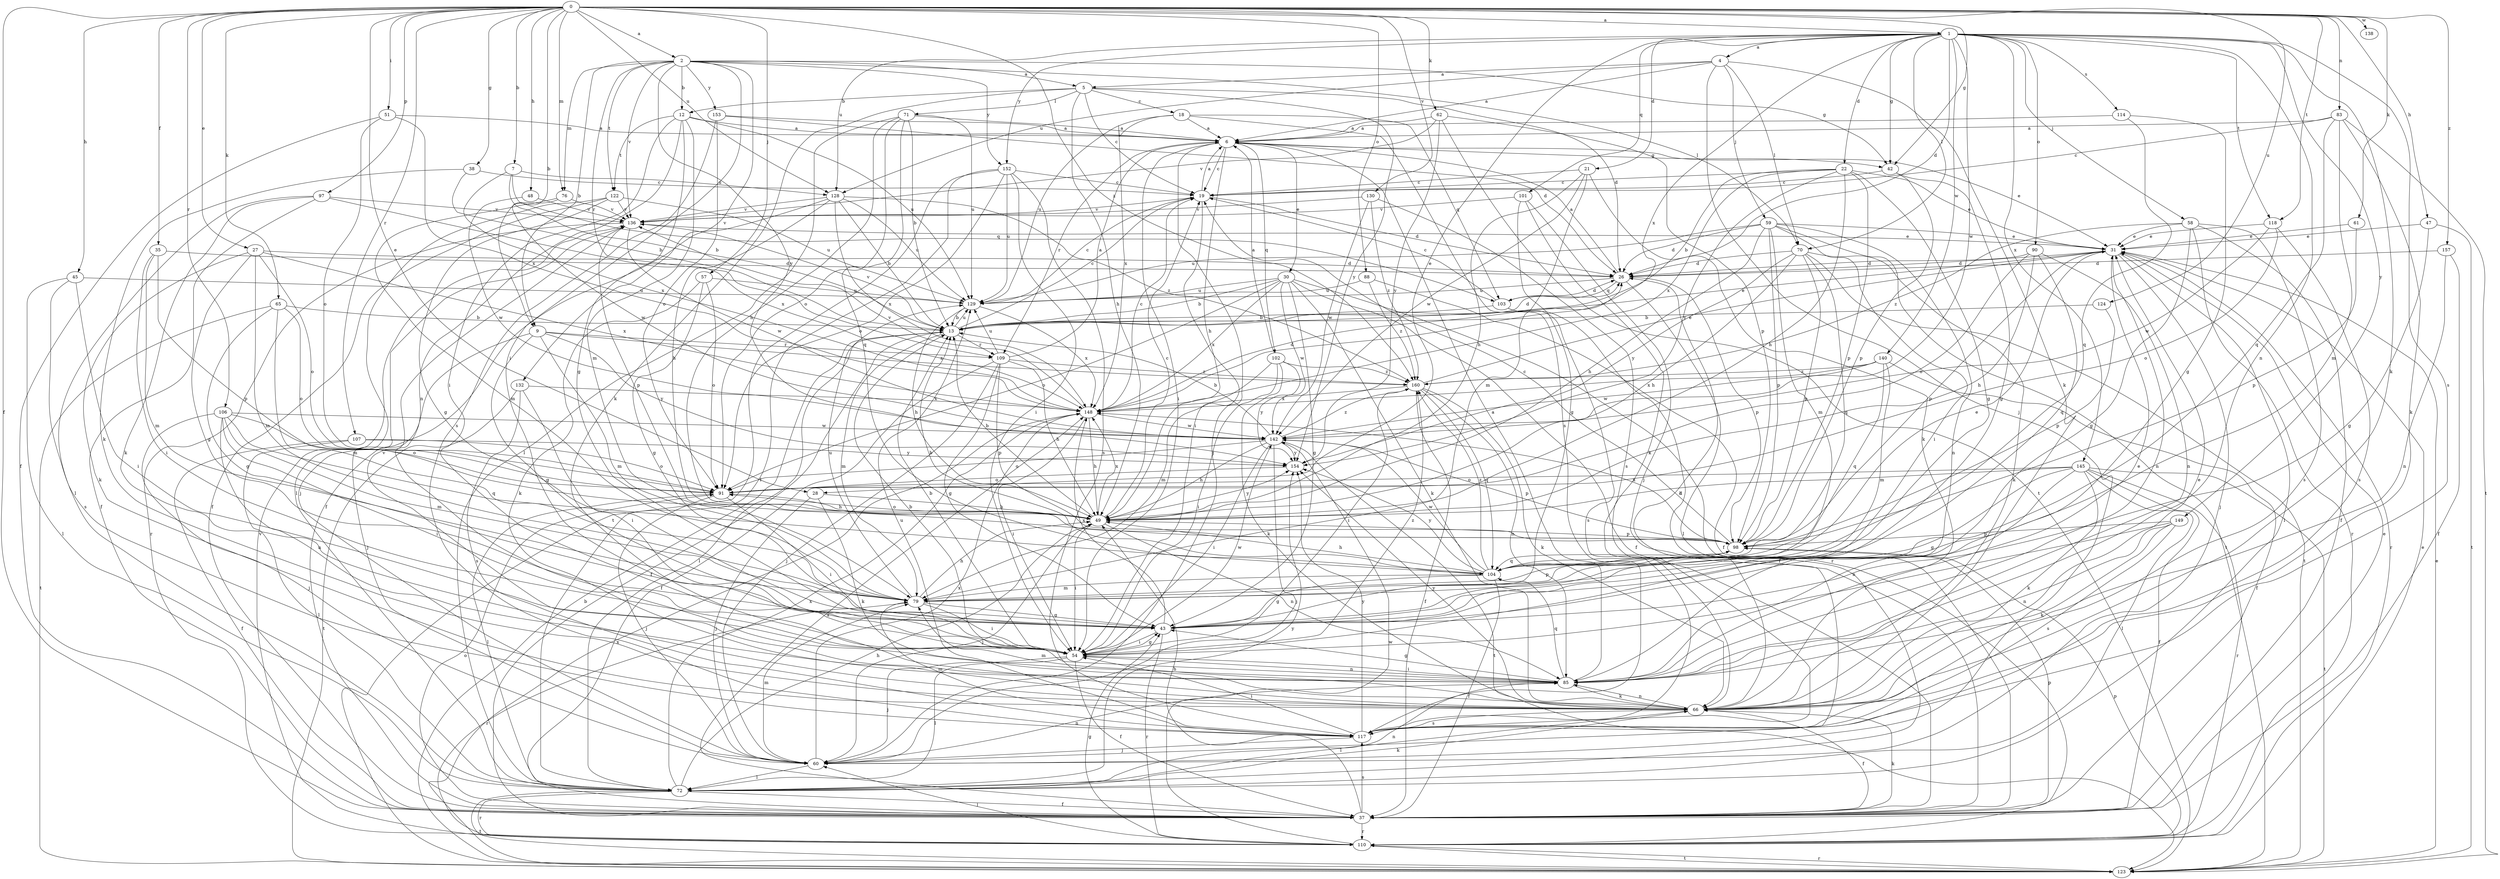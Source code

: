 strict digraph  {
0;
1;
2;
4;
5;
6;
7;
9;
12;
13;
18;
19;
21;
22;
26;
27;
28;
30;
31;
35;
37;
38;
42;
43;
45;
47;
48;
49;
51;
54;
57;
58;
59;
60;
61;
62;
65;
66;
70;
71;
72;
76;
79;
83;
85;
88;
90;
91;
97;
98;
101;
102;
103;
104;
106;
107;
109;
110;
114;
117;
118;
122;
123;
124;
128;
129;
130;
132;
136;
138;
140;
142;
145;
148;
149;
152;
153;
154;
157;
160;
0 -> 1  [label=a];
0 -> 2  [label=a];
0 -> 7  [label=b];
0 -> 9  [label=b];
0 -> 27  [label=e];
0 -> 28  [label=e];
0 -> 35  [label=f];
0 -> 37  [label=f];
0 -> 38  [label=g];
0 -> 42  [label=g];
0 -> 45  [label=h];
0 -> 47  [label=h];
0 -> 48  [label=h];
0 -> 51  [label=i];
0 -> 57  [label=j];
0 -> 61  [label=k];
0 -> 62  [label=k];
0 -> 65  [label=k];
0 -> 76  [label=m];
0 -> 83  [label=n];
0 -> 88  [label=o];
0 -> 97  [label=p];
0 -> 106  [label=r];
0 -> 107  [label=r];
0 -> 118  [label=t];
0 -> 124  [label=u];
0 -> 128  [label=u];
0 -> 130  [label=v];
0 -> 138  [label=w];
0 -> 157  [label=z];
0 -> 160  [label=z];
1 -> 4  [label=a];
1 -> 21  [label=d];
1 -> 22  [label=d];
1 -> 26  [label=d];
1 -> 28  [label=e];
1 -> 42  [label=g];
1 -> 58  [label=j];
1 -> 66  [label=k];
1 -> 70  [label=l];
1 -> 85  [label=n];
1 -> 90  [label=o];
1 -> 101  [label=q];
1 -> 114  [label=s];
1 -> 117  [label=s];
1 -> 118  [label=t];
1 -> 128  [label=u];
1 -> 140  [label=w];
1 -> 142  [label=w];
1 -> 145  [label=x];
1 -> 148  [label=x];
1 -> 149  [label=y];
1 -> 152  [label=y];
2 -> 5  [label=a];
2 -> 9  [label=b];
2 -> 12  [label=b];
2 -> 42  [label=g];
2 -> 54  [label=i];
2 -> 70  [label=l];
2 -> 76  [label=m];
2 -> 109  [label=r];
2 -> 122  [label=t];
2 -> 132  [label=v];
2 -> 136  [label=v];
2 -> 152  [label=y];
2 -> 153  [label=y];
2 -> 154  [label=y];
4 -> 5  [label=a];
4 -> 6  [label=a];
4 -> 59  [label=j];
4 -> 60  [label=j];
4 -> 66  [label=k];
4 -> 70  [label=l];
4 -> 128  [label=u];
5 -> 12  [label=b];
5 -> 18  [label=c];
5 -> 19  [label=c];
5 -> 26  [label=d];
5 -> 49  [label=h];
5 -> 66  [label=k];
5 -> 71  [label=l];
5 -> 154  [label=y];
6 -> 19  [label=c];
6 -> 30  [label=e];
6 -> 31  [label=e];
6 -> 42  [label=g];
6 -> 49  [label=h];
6 -> 54  [label=i];
6 -> 60  [label=j];
6 -> 102  [label=q];
6 -> 109  [label=r];
7 -> 13  [label=b];
7 -> 103  [label=q];
7 -> 128  [label=u];
7 -> 148  [label=x];
9 -> 43  [label=g];
9 -> 60  [label=j];
9 -> 79  [label=m];
9 -> 109  [label=r];
9 -> 154  [label=y];
9 -> 160  [label=z];
12 -> 6  [label=a];
12 -> 43  [label=g];
12 -> 54  [label=i];
12 -> 79  [label=m];
12 -> 85  [label=n];
12 -> 122  [label=t];
12 -> 129  [label=u];
13 -> 19  [label=c];
13 -> 26  [label=d];
13 -> 31  [label=e];
13 -> 37  [label=f];
13 -> 72  [label=l];
13 -> 79  [label=m];
13 -> 109  [label=r];
13 -> 129  [label=u];
13 -> 136  [label=v];
18 -> 6  [label=a];
18 -> 103  [label=q];
18 -> 117  [label=s];
18 -> 129  [label=u];
18 -> 148  [label=x];
19 -> 6  [label=a];
19 -> 26  [label=d];
19 -> 54  [label=i];
19 -> 136  [label=v];
21 -> 19  [label=c];
21 -> 49  [label=h];
21 -> 66  [label=k];
21 -> 79  [label=m];
21 -> 142  [label=w];
22 -> 13  [label=b];
22 -> 19  [label=c];
22 -> 31  [label=e];
22 -> 43  [label=g];
22 -> 49  [label=h];
22 -> 98  [label=p];
22 -> 148  [label=x];
22 -> 154  [label=y];
26 -> 6  [label=a];
26 -> 72  [label=l];
26 -> 98  [label=p];
26 -> 103  [label=q];
26 -> 129  [label=u];
27 -> 26  [label=d];
27 -> 43  [label=g];
27 -> 66  [label=k];
27 -> 79  [label=m];
27 -> 91  [label=o];
27 -> 148  [label=x];
28 -> 49  [label=h];
28 -> 60  [label=j];
28 -> 66  [label=k];
30 -> 13  [label=b];
30 -> 37  [label=f];
30 -> 43  [label=g];
30 -> 66  [label=k];
30 -> 91  [label=o];
30 -> 110  [label=r];
30 -> 129  [label=u];
30 -> 142  [label=w];
30 -> 148  [label=x];
31 -> 26  [label=d];
31 -> 60  [label=j];
31 -> 72  [label=l];
31 -> 85  [label=n];
31 -> 98  [label=p];
31 -> 110  [label=r];
35 -> 26  [label=d];
35 -> 54  [label=i];
35 -> 79  [label=m];
35 -> 98  [label=p];
37 -> 31  [label=e];
37 -> 49  [label=h];
37 -> 66  [label=k];
37 -> 91  [label=o];
37 -> 98  [label=p];
37 -> 110  [label=r];
37 -> 117  [label=s];
37 -> 148  [label=x];
38 -> 13  [label=b];
38 -> 19  [label=c];
38 -> 66  [label=k];
42 -> 19  [label=c];
42 -> 43  [label=g];
42 -> 98  [label=p];
43 -> 54  [label=i];
43 -> 110  [label=r];
43 -> 148  [label=x];
45 -> 54  [label=i];
45 -> 72  [label=l];
45 -> 117  [label=s];
45 -> 129  [label=u];
47 -> 31  [label=e];
47 -> 43  [label=g];
47 -> 123  [label=t];
48 -> 136  [label=v];
48 -> 142  [label=w];
49 -> 13  [label=b];
49 -> 19  [label=c];
49 -> 54  [label=i];
49 -> 60  [label=j];
49 -> 85  [label=n];
49 -> 91  [label=o];
49 -> 98  [label=p];
49 -> 148  [label=x];
49 -> 154  [label=y];
51 -> 6  [label=a];
51 -> 37  [label=f];
51 -> 91  [label=o];
51 -> 148  [label=x];
54 -> 13  [label=b];
54 -> 37  [label=f];
54 -> 43  [label=g];
54 -> 60  [label=j];
54 -> 72  [label=l];
54 -> 85  [label=n];
54 -> 142  [label=w];
54 -> 160  [label=z];
57 -> 43  [label=g];
57 -> 66  [label=k];
57 -> 91  [label=o];
57 -> 129  [label=u];
58 -> 31  [label=e];
58 -> 37  [label=f];
58 -> 43  [label=g];
58 -> 110  [label=r];
58 -> 117  [label=s];
58 -> 160  [label=z];
59 -> 26  [label=d];
59 -> 31  [label=e];
59 -> 49  [label=h];
59 -> 54  [label=i];
59 -> 79  [label=m];
59 -> 85  [label=n];
59 -> 98  [label=p];
59 -> 123  [label=t];
59 -> 129  [label=u];
60 -> 72  [label=l];
60 -> 79  [label=m];
60 -> 85  [label=n];
60 -> 148  [label=x];
61 -> 31  [label=e];
61 -> 98  [label=p];
62 -> 6  [label=a];
62 -> 98  [label=p];
62 -> 123  [label=t];
62 -> 136  [label=v];
62 -> 154  [label=y];
65 -> 13  [label=b];
65 -> 43  [label=g];
65 -> 79  [label=m];
65 -> 91  [label=o];
65 -> 123  [label=t];
66 -> 26  [label=d];
66 -> 31  [label=e];
66 -> 37  [label=f];
66 -> 72  [label=l];
66 -> 79  [label=m];
66 -> 85  [label=n];
66 -> 117  [label=s];
66 -> 154  [label=y];
70 -> 26  [label=d];
70 -> 49  [label=h];
70 -> 66  [label=k];
70 -> 98  [label=p];
70 -> 104  [label=q];
70 -> 123  [label=t];
70 -> 154  [label=y];
71 -> 6  [label=a];
71 -> 13  [label=b];
71 -> 49  [label=h];
71 -> 72  [label=l];
71 -> 91  [label=o];
71 -> 104  [label=q];
71 -> 129  [label=u];
72 -> 37  [label=f];
72 -> 49  [label=h];
72 -> 66  [label=k];
72 -> 85  [label=n];
72 -> 110  [label=r];
72 -> 123  [label=t];
72 -> 148  [label=x];
72 -> 154  [label=y];
76 -> 79  [label=m];
76 -> 136  [label=v];
76 -> 142  [label=w];
79 -> 43  [label=g];
79 -> 49  [label=h];
79 -> 54  [label=i];
79 -> 98  [label=p];
79 -> 110  [label=r];
79 -> 129  [label=u];
83 -> 6  [label=a];
83 -> 19  [label=c];
83 -> 66  [label=k];
83 -> 79  [label=m];
83 -> 104  [label=q];
83 -> 123  [label=t];
85 -> 6  [label=a];
85 -> 13  [label=b];
85 -> 31  [label=e];
85 -> 43  [label=g];
85 -> 54  [label=i];
85 -> 66  [label=k];
85 -> 104  [label=q];
85 -> 136  [label=v];
88 -> 37  [label=f];
88 -> 129  [label=u];
88 -> 160  [label=z];
90 -> 26  [label=d];
90 -> 49  [label=h];
90 -> 85  [label=n];
90 -> 91  [label=o];
90 -> 104  [label=q];
91 -> 49  [label=h];
91 -> 54  [label=i];
91 -> 60  [label=j];
91 -> 72  [label=l];
97 -> 37  [label=f];
97 -> 66  [label=k];
97 -> 72  [label=l];
97 -> 136  [label=v];
97 -> 148  [label=x];
98 -> 19  [label=c];
98 -> 104  [label=q];
98 -> 148  [label=x];
101 -> 43  [label=g];
101 -> 60  [label=j];
101 -> 66  [label=k];
101 -> 136  [label=v];
102 -> 6  [label=a];
102 -> 54  [label=i];
102 -> 66  [label=k];
102 -> 79  [label=m];
102 -> 154  [label=y];
102 -> 160  [label=z];
103 -> 13  [label=b];
103 -> 19  [label=c];
103 -> 26  [label=d];
103 -> 37  [label=f];
103 -> 117  [label=s];
104 -> 13  [label=b];
104 -> 31  [label=e];
104 -> 37  [label=f];
104 -> 43  [label=g];
104 -> 49  [label=h];
104 -> 79  [label=m];
104 -> 142  [label=w];
104 -> 154  [label=y];
104 -> 160  [label=z];
106 -> 54  [label=i];
106 -> 60  [label=j];
106 -> 79  [label=m];
106 -> 85  [label=n];
106 -> 91  [label=o];
106 -> 104  [label=q];
106 -> 142  [label=w];
107 -> 37  [label=f];
107 -> 72  [label=l];
107 -> 91  [label=o];
107 -> 154  [label=y];
109 -> 6  [label=a];
109 -> 37  [label=f];
109 -> 43  [label=g];
109 -> 49  [label=h];
109 -> 60  [label=j];
109 -> 98  [label=p];
109 -> 129  [label=u];
109 -> 160  [label=z];
110 -> 31  [label=e];
110 -> 43  [label=g];
110 -> 60  [label=j];
110 -> 98  [label=p];
110 -> 123  [label=t];
110 -> 136  [label=v];
110 -> 142  [label=w];
114 -> 6  [label=a];
114 -> 43  [label=g];
114 -> 104  [label=q];
117 -> 54  [label=i];
117 -> 60  [label=j];
117 -> 79  [label=m];
117 -> 129  [label=u];
117 -> 154  [label=y];
118 -> 31  [label=e];
118 -> 91  [label=o];
118 -> 117  [label=s];
118 -> 142  [label=w];
122 -> 37  [label=f];
122 -> 43  [label=g];
122 -> 72  [label=l];
122 -> 129  [label=u];
122 -> 136  [label=v];
123 -> 13  [label=b];
123 -> 31  [label=e];
123 -> 110  [label=r];
123 -> 148  [label=x];
124 -> 13  [label=b];
124 -> 98  [label=p];
128 -> 13  [label=b];
128 -> 37  [label=f];
128 -> 49  [label=h];
128 -> 129  [label=u];
128 -> 136  [label=v];
128 -> 148  [label=x];
128 -> 160  [label=z];
129 -> 13  [label=b];
129 -> 19  [label=c];
129 -> 49  [label=h];
129 -> 148  [label=x];
130 -> 117  [label=s];
130 -> 136  [label=v];
130 -> 142  [label=w];
130 -> 160  [label=z];
132 -> 54  [label=i];
132 -> 117  [label=s];
132 -> 123  [label=t];
132 -> 148  [label=x];
136 -> 31  [label=e];
136 -> 60  [label=j];
136 -> 98  [label=p];
136 -> 110  [label=r];
136 -> 142  [label=w];
140 -> 37  [label=f];
140 -> 79  [label=m];
140 -> 104  [label=q];
140 -> 142  [label=w];
140 -> 148  [label=x];
140 -> 160  [label=z];
142 -> 13  [label=b];
142 -> 49  [label=h];
142 -> 54  [label=i];
142 -> 60  [label=j];
142 -> 91  [label=o];
142 -> 98  [label=p];
142 -> 123  [label=t];
142 -> 154  [label=y];
142 -> 160  [label=z];
145 -> 37  [label=f];
145 -> 43  [label=g];
145 -> 49  [label=h];
145 -> 66  [label=k];
145 -> 72  [label=l];
145 -> 85  [label=n];
145 -> 91  [label=o];
145 -> 110  [label=r];
145 -> 123  [label=t];
148 -> 19  [label=c];
148 -> 26  [label=d];
148 -> 49  [label=h];
148 -> 54  [label=i];
148 -> 136  [label=v];
148 -> 142  [label=w];
149 -> 54  [label=i];
149 -> 66  [label=k];
149 -> 85  [label=n];
149 -> 98  [label=p];
149 -> 117  [label=s];
152 -> 19  [label=c];
152 -> 54  [label=i];
152 -> 72  [label=l];
152 -> 91  [label=o];
152 -> 117  [label=s];
152 -> 123  [label=t];
152 -> 129  [label=u];
153 -> 6  [label=a];
153 -> 26  [label=d];
153 -> 91  [label=o];
153 -> 117  [label=s];
154 -> 91  [label=o];
157 -> 26  [label=d];
157 -> 37  [label=f];
157 -> 85  [label=n];
160 -> 31  [label=e];
160 -> 37  [label=f];
160 -> 54  [label=i];
160 -> 66  [label=k];
160 -> 85  [label=n];
160 -> 104  [label=q];
160 -> 148  [label=x];
}
